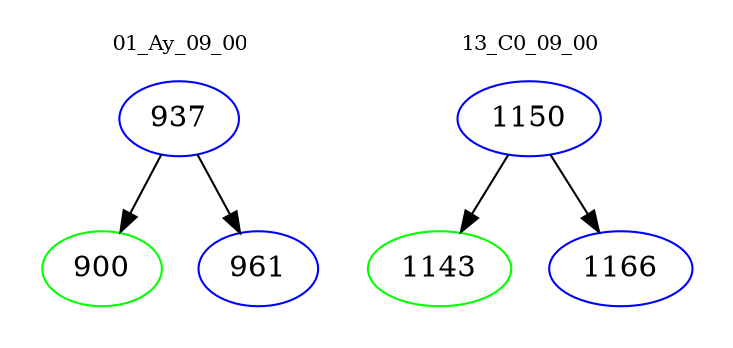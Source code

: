 digraph{
subgraph cluster_0 {
color = white
label = "01_Ay_09_00";
fontsize=10;
T0_937 [label="937", color="blue"]
T0_937 -> T0_900 [color="black"]
T0_900 [label="900", color="green"]
T0_937 -> T0_961 [color="black"]
T0_961 [label="961", color="blue"]
}
subgraph cluster_1 {
color = white
label = "13_C0_09_00";
fontsize=10;
T1_1150 [label="1150", color="blue"]
T1_1150 -> T1_1143 [color="black"]
T1_1143 [label="1143", color="green"]
T1_1150 -> T1_1166 [color="black"]
T1_1166 [label="1166", color="blue"]
}
}
